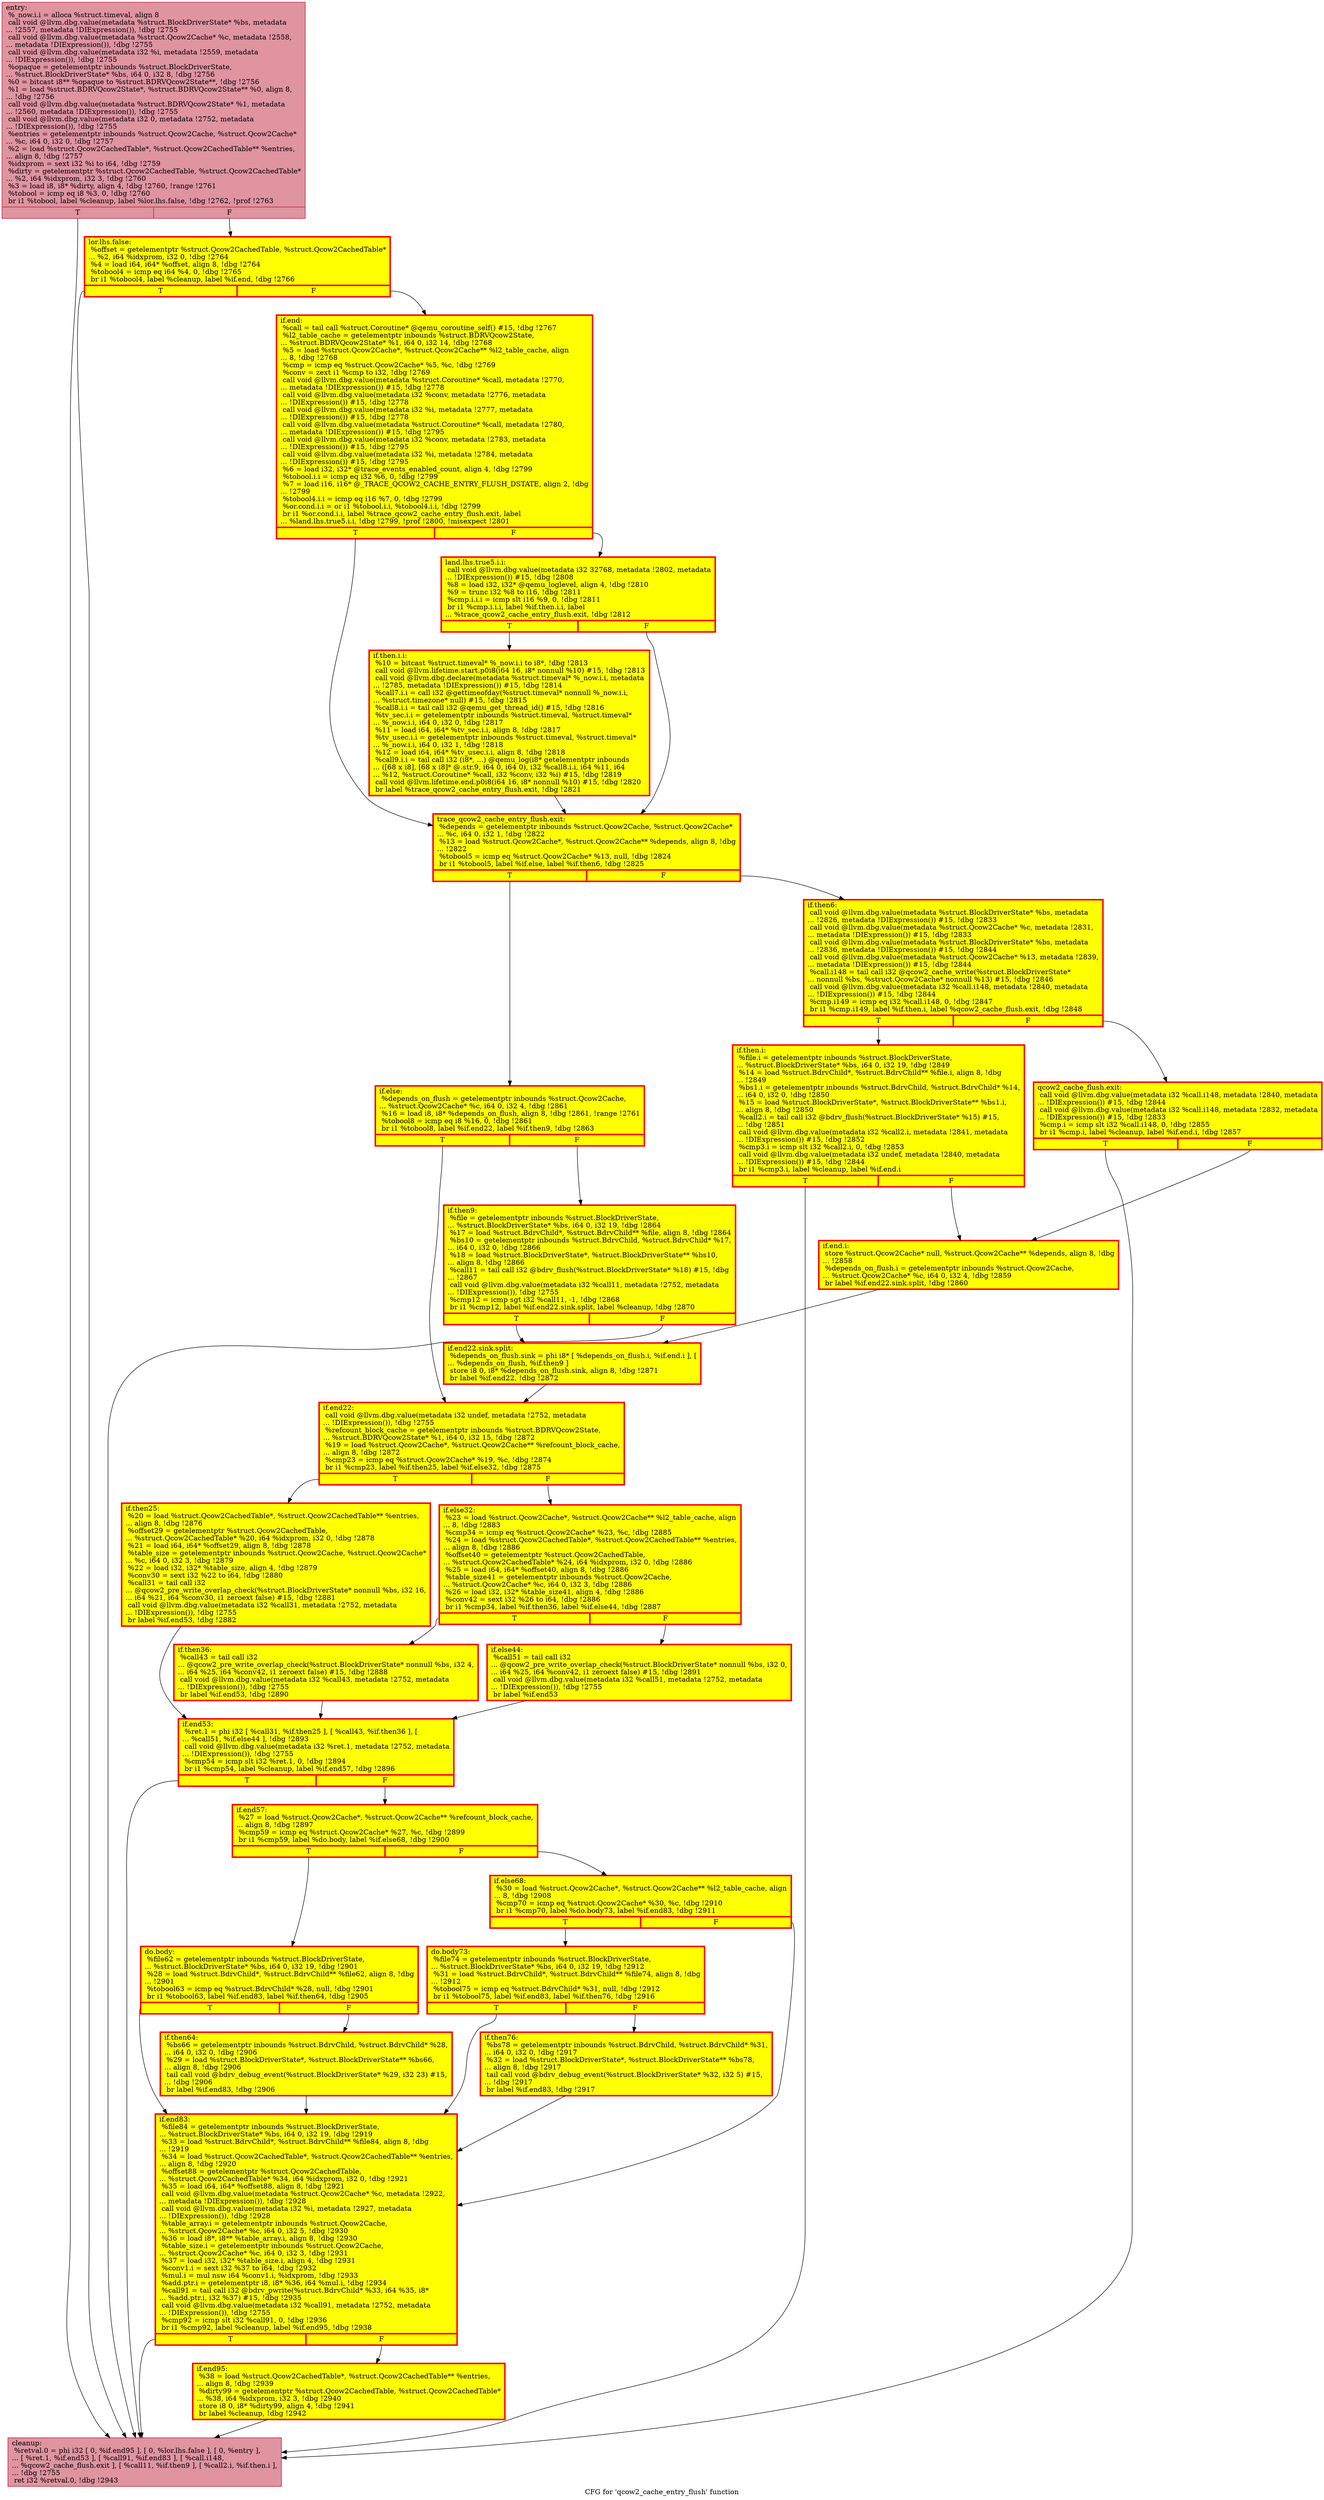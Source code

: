 digraph "CFG for 'qcow2_cache_entry_flush' function" {
	label="CFG for 'qcow2_cache_entry_flush' function";

	Node0x560add498e70 [shape=record,color="#b70d28ff", style=filled, fillcolor="#b70d2870",label="{entry:\l  %_now.i.i = alloca %struct.timeval, align 8\l  call void @llvm.dbg.value(metadata %struct.BlockDriverState* %bs, metadata\l... !2557, metadata !DIExpression()), !dbg !2755\l  call void @llvm.dbg.value(metadata %struct.Qcow2Cache* %c, metadata !2558,\l... metadata !DIExpression()), !dbg !2755\l  call void @llvm.dbg.value(metadata i32 %i, metadata !2559, metadata\l... !DIExpression()), !dbg !2755\l  %opaque = getelementptr inbounds %struct.BlockDriverState,\l... %struct.BlockDriverState* %bs, i64 0, i32 8, !dbg !2756\l  %0 = bitcast i8** %opaque to %struct.BDRVQcow2State**, !dbg !2756\l  %1 = load %struct.BDRVQcow2State*, %struct.BDRVQcow2State** %0, align 8,\l... !dbg !2756\l  call void @llvm.dbg.value(metadata %struct.BDRVQcow2State* %1, metadata\l... !2560, metadata !DIExpression()), !dbg !2755\l  call void @llvm.dbg.value(metadata i32 0, metadata !2752, metadata\l... !DIExpression()), !dbg !2755\l  %entries = getelementptr inbounds %struct.Qcow2Cache, %struct.Qcow2Cache*\l... %c, i64 0, i32 0, !dbg !2757\l  %2 = load %struct.Qcow2CachedTable*, %struct.Qcow2CachedTable** %entries,\l... align 8, !dbg !2757\l  %idxprom = sext i32 %i to i64, !dbg !2759\l  %dirty = getelementptr %struct.Qcow2CachedTable, %struct.Qcow2CachedTable*\l... %2, i64 %idxprom, i32 3, !dbg !2760\l  %3 = load i8, i8* %dirty, align 4, !dbg !2760, !range !2761\l  %tobool = icmp eq i8 %3, 0, !dbg !2760\l  br i1 %tobool, label %cleanup, label %lor.lhs.false, !dbg !2762, !prof !2763\l|{<s0>T|<s1>F}}"];
	Node0x560add498e70:s0 -> Node0x560add49f900;
	Node0x560add498e70:s1 -> Node0x560add49ede0;
	Node0x560add49ede0 [shape=record,penwidth=3.0, style="filled", color="red", fillcolor="yellow",label="{lor.lhs.false:                                    \l  %offset = getelementptr %struct.Qcow2CachedTable, %struct.Qcow2CachedTable*\l... %2, i64 %idxprom, i32 0, !dbg !2764\l  %4 = load i64, i64* %offset, align 8, !dbg !2764\l  %tobool4 = icmp eq i64 %4, 0, !dbg !2765\l  br i1 %tobool4, label %cleanup, label %if.end, !dbg !2766\l|{<s0>T|<s1>F}}"];
	Node0x560add49ede0:s0 -> Node0x560add49f900;
	Node0x560add49ede0:s1 -> Node0x560add49ed70;
	Node0x560add49ed70 [shape=record,penwidth=3.0, style="filled", color="red", fillcolor="yellow",label="{if.end:                                           \l  %call = tail call %struct.Coroutine* @qemu_coroutine_self() #15, !dbg !2767\l  %l2_table_cache = getelementptr inbounds %struct.BDRVQcow2State,\l... %struct.BDRVQcow2State* %1, i64 0, i32 14, !dbg !2768\l  %5 = load %struct.Qcow2Cache*, %struct.Qcow2Cache** %l2_table_cache, align\l... 8, !dbg !2768\l  %cmp = icmp eq %struct.Qcow2Cache* %5, %c, !dbg !2769\l  %conv = zext i1 %cmp to i32, !dbg !2769\l  call void @llvm.dbg.value(metadata %struct.Coroutine* %call, metadata !2770,\l... metadata !DIExpression()) #15, !dbg !2778\l  call void @llvm.dbg.value(metadata i32 %conv, metadata !2776, metadata\l... !DIExpression()) #15, !dbg !2778\l  call void @llvm.dbg.value(metadata i32 %i, metadata !2777, metadata\l... !DIExpression()) #15, !dbg !2778\l  call void @llvm.dbg.value(metadata %struct.Coroutine* %call, metadata !2780,\l... metadata !DIExpression()) #15, !dbg !2795\l  call void @llvm.dbg.value(metadata i32 %conv, metadata !2783, metadata\l... !DIExpression()) #15, !dbg !2795\l  call void @llvm.dbg.value(metadata i32 %i, metadata !2784, metadata\l... !DIExpression()) #15, !dbg !2795\l  %6 = load i32, i32* @trace_events_enabled_count, align 4, !dbg !2799\l  %tobool.i.i = icmp eq i32 %6, 0, !dbg !2799\l  %7 = load i16, i16* @_TRACE_QCOW2_CACHE_ENTRY_FLUSH_DSTATE, align 2, !dbg\l... !2799\l  %tobool4.i.i = icmp eq i16 %7, 0, !dbg !2799\l  %or.cond.i.i = or i1 %tobool.i.i, %tobool4.i.i, !dbg !2799\l  br i1 %or.cond.i.i, label %trace_qcow2_cache_entry_flush.exit, label\l... %land.lhs.true5.i.i, !dbg !2799, !prof !2800, !misexpect !2801\l|{<s0>T|<s1>F}}"];
	Node0x560add49ed70:s0 -> Node0x560add499290;
	Node0x560add49ed70:s1 -> Node0x560add495530;
	Node0x560add495530 [shape=record,penwidth=3.0, style="filled", color="red", fillcolor="yellow",label="{land.lhs.true5.i.i:                               \l  call void @llvm.dbg.value(metadata i32 32768, metadata !2802, metadata\l... !DIExpression()) #15, !dbg !2808\l  %8 = load i32, i32* @qemu_loglevel, align 4, !dbg !2810\l  %9 = trunc i32 %8 to i16, !dbg !2811\l  %cmp.i.i.i = icmp slt i16 %9, 0, !dbg !2811\l  br i1 %cmp.i.i.i, label %if.then.i.i, label\l... %trace_qcow2_cache_entry_flush.exit, !dbg !2812\l|{<s0>T|<s1>F}}"];
	Node0x560add495530:s0 -> Node0x560add269860;
	Node0x560add495530:s1 -> Node0x560add499290;
	Node0x560add269860 [shape=record,penwidth=3.0, style="filled", color="red", fillcolor="yellow",label="{if.then.i.i:                                      \l  %10 = bitcast %struct.timeval* %_now.i.i to i8*, !dbg !2813\l  call void @llvm.lifetime.start.p0i8(i64 16, i8* nonnull %10) #15, !dbg !2813\l  call void @llvm.dbg.declare(metadata %struct.timeval* %_now.i.i, metadata\l... !2785, metadata !DIExpression()) #15, !dbg !2814\l  %call7.i.i = call i32 @gettimeofday(%struct.timeval* nonnull %_now.i.i,\l... %struct.timezone* null) #15, !dbg !2815\l  %call8.i.i = tail call i32 @qemu_get_thread_id() #15, !dbg !2816\l  %tv_sec.i.i = getelementptr inbounds %struct.timeval, %struct.timeval*\l... %_now.i.i, i64 0, i32 0, !dbg !2817\l  %11 = load i64, i64* %tv_sec.i.i, align 8, !dbg !2817\l  %tv_usec.i.i = getelementptr inbounds %struct.timeval, %struct.timeval*\l... %_now.i.i, i64 0, i32 1, !dbg !2818\l  %12 = load i64, i64* %tv_usec.i.i, align 8, !dbg !2818\l  %call9.i.i = tail call i32 (i8*, ...) @qemu_log(i8* getelementptr inbounds\l... ([68 x i8], [68 x i8]* @.str.9, i64 0, i64 0), i32 %call8.i.i, i64 %11, i64\l... %12, %struct.Coroutine* %call, i32 %conv, i32 %i) #15, !dbg !2819\l  call void @llvm.lifetime.end.p0i8(i64 16, i8* nonnull %10) #15, !dbg !2820\l  br label %trace_qcow2_cache_entry_flush.exit, !dbg !2821\l}"];
	Node0x560add269860 -> Node0x560add499290;
	Node0x560add499290 [shape=record,penwidth=3.0, style="filled", color="red", fillcolor="yellow",label="{trace_qcow2_cache_entry_flush.exit:               \l  %depends = getelementptr inbounds %struct.Qcow2Cache, %struct.Qcow2Cache*\l... %c, i64 0, i32 1, !dbg !2822\l  %13 = load %struct.Qcow2Cache*, %struct.Qcow2Cache** %depends, align 8, !dbg\l... !2822\l  %tobool5 = icmp eq %struct.Qcow2Cache* %13, null, !dbg !2824\l  br i1 %tobool5, label %if.else, label %if.then6, !dbg !2825\l|{<s0>T|<s1>F}}"];
	Node0x560add499290:s0 -> Node0x560add4689e0;
	Node0x560add499290:s1 -> Node0x560add2688e0;
	Node0x560add2688e0 [shape=record,penwidth=3.0, style="filled", color="red", fillcolor="yellow",label="{if.then6:                                         \l  call void @llvm.dbg.value(metadata %struct.BlockDriverState* %bs, metadata\l... !2826, metadata !DIExpression()) #15, !dbg !2833\l  call void @llvm.dbg.value(metadata %struct.Qcow2Cache* %c, metadata !2831,\l... metadata !DIExpression()) #15, !dbg !2833\l  call void @llvm.dbg.value(metadata %struct.BlockDriverState* %bs, metadata\l... !2836, metadata !DIExpression()) #15, !dbg !2844\l  call void @llvm.dbg.value(metadata %struct.Qcow2Cache* %13, metadata !2839,\l... metadata !DIExpression()) #15, !dbg !2844\l  %call.i148 = tail call i32 @qcow2_cache_write(%struct.BlockDriverState*\l... nonnull %bs, %struct.Qcow2Cache* nonnull %13) #15, !dbg !2846\l  call void @llvm.dbg.value(metadata i32 %call.i148, metadata !2840, metadata\l... !DIExpression()) #15, !dbg !2844\l  %cmp.i149 = icmp eq i32 %call.i148, 0, !dbg !2847\l  br i1 %cmp.i149, label %if.then.i, label %qcow2_cache_flush.exit, !dbg !2848\l|{<s0>T|<s1>F}}"];
	Node0x560add2688e0:s0 -> Node0x560add4762a0;
	Node0x560add2688e0:s1 -> Node0x560add424840;
	Node0x560add4762a0 [shape=record,penwidth=3.0, style="filled", color="red", fillcolor="yellow",label="{if.then.i:                                        \l  %file.i = getelementptr inbounds %struct.BlockDriverState,\l... %struct.BlockDriverState* %bs, i64 0, i32 19, !dbg !2849\l  %14 = load %struct.BdrvChild*, %struct.BdrvChild** %file.i, align 8, !dbg\l... !2849\l  %bs1.i = getelementptr inbounds %struct.BdrvChild, %struct.BdrvChild* %14,\l... i64 0, i32 0, !dbg !2850\l  %15 = load %struct.BlockDriverState*, %struct.BlockDriverState** %bs1.i,\l... align 8, !dbg !2850\l  %call2.i = tail call i32 @bdrv_flush(%struct.BlockDriverState* %15) #15,\l... !dbg !2851\l  call void @llvm.dbg.value(metadata i32 %call2.i, metadata !2841, metadata\l... !DIExpression()) #15, !dbg !2852\l  %cmp3.i = icmp slt i32 %call2.i, 0, !dbg !2853\l  call void @llvm.dbg.value(metadata i32 undef, metadata !2840, metadata\l... !DIExpression()) #15, !dbg !2844\l  br i1 %cmp3.i, label %cleanup, label %if.end.i\l|{<s0>T|<s1>F}}"];
	Node0x560add4762a0:s0 -> Node0x560add49f900;
	Node0x560add4762a0:s1 -> Node0x560add266ec0;
	Node0x560add424840 [shape=record,penwidth=3.0, style="filled", color="red", fillcolor="yellow",label="{qcow2_cache_flush.exit:                           \l  call void @llvm.dbg.value(metadata i32 %call.i148, metadata !2840, metadata\l... !DIExpression()) #15, !dbg !2844\l  call void @llvm.dbg.value(metadata i32 %call.i148, metadata !2832, metadata\l... !DIExpression()) #15, !dbg !2833\l  %cmp.i = icmp slt i32 %call.i148, 0, !dbg !2855\l  br i1 %cmp.i, label %cleanup, label %if.end.i, !dbg !2857\l|{<s0>T|<s1>F}}"];
	Node0x560add424840:s0 -> Node0x560add49f900;
	Node0x560add424840:s1 -> Node0x560add266ec0;
	Node0x560add266ec0 [shape=record,penwidth=3.0, style="filled", color="red", fillcolor="yellow",label="{if.end.i:                                         \l  store %struct.Qcow2Cache* null, %struct.Qcow2Cache** %depends, align 8, !dbg\l... !2858\l  %depends_on_flush.i = getelementptr inbounds %struct.Qcow2Cache,\l... %struct.Qcow2Cache* %c, i64 0, i32 4, !dbg !2859\l  br label %if.end22.sink.split, !dbg !2860\l}"];
	Node0x560add266ec0 -> Node0x560add618ab0;
	Node0x560add4689e0 [shape=record,penwidth=3.0, style="filled", color="red", fillcolor="yellow",label="{if.else:                                          \l  %depends_on_flush = getelementptr inbounds %struct.Qcow2Cache,\l... %struct.Qcow2Cache* %c, i64 0, i32 4, !dbg !2861\l  %16 = load i8, i8* %depends_on_flush, align 8, !dbg !2861, !range !2761\l  %tobool8 = icmp eq i8 %16, 0, !dbg !2861\l  br i1 %tobool8, label %if.end22, label %if.then9, !dbg !2863\l|{<s0>T|<s1>F}}"];
	Node0x560add4689e0:s0 -> Node0x560add4ab840;
	Node0x560add4689e0:s1 -> Node0x560add4690d0;
	Node0x560add4690d0 [shape=record,penwidth=3.0, style="filled", color="red", fillcolor="yellow",label="{if.then9:                                         \l  %file = getelementptr inbounds %struct.BlockDriverState,\l... %struct.BlockDriverState* %bs, i64 0, i32 19, !dbg !2864\l  %17 = load %struct.BdrvChild*, %struct.BdrvChild** %file, align 8, !dbg !2864\l  %bs10 = getelementptr inbounds %struct.BdrvChild, %struct.BdrvChild* %17,\l... i64 0, i32 0, !dbg !2866\l  %18 = load %struct.BlockDriverState*, %struct.BlockDriverState** %bs10,\l... align 8, !dbg !2866\l  %call11 = tail call i32 @bdrv_flush(%struct.BlockDriverState* %18) #15, !dbg\l... !2867\l  call void @llvm.dbg.value(metadata i32 %call11, metadata !2752, metadata\l... !DIExpression()), !dbg !2755\l  %cmp12 = icmp sgt i32 %call11, -1, !dbg !2868\l  br i1 %cmp12, label %if.end22.sink.split, label %cleanup, !dbg !2870\l|{<s0>T|<s1>F}}"];
	Node0x560add4690d0:s0 -> Node0x560add618ab0;
	Node0x560add4690d0:s1 -> Node0x560add49f900;
	Node0x560add618ab0 [shape=record,penwidth=3.0, style="filled", color="red", fillcolor="yellow",label="{if.end22.sink.split:                              \l  %depends_on_flush.sink = phi i8* [ %depends_on_flush.i, %if.end.i ], [\l... %depends_on_flush, %if.then9 ]\l  store i8 0, i8* %depends_on_flush.sink, align 8, !dbg !2871\l  br label %if.end22, !dbg !2872\l}"];
	Node0x560add618ab0 -> Node0x560add4ab840;
	Node0x560add4ab840 [shape=record,penwidth=3.0, style="filled", color="red", fillcolor="yellow",label="{if.end22:                                         \l  call void @llvm.dbg.value(metadata i32 undef, metadata !2752, metadata\l... !DIExpression()), !dbg !2755\l  %refcount_block_cache = getelementptr inbounds %struct.BDRVQcow2State,\l... %struct.BDRVQcow2State* %1, i64 0, i32 15, !dbg !2872\l  %19 = load %struct.Qcow2Cache*, %struct.Qcow2Cache** %refcount_block_cache,\l... align 8, !dbg !2872\l  %cmp23 = icmp eq %struct.Qcow2Cache* %19, %c, !dbg !2874\l  br i1 %cmp23, label %if.then25, label %if.else32, !dbg !2875\l|{<s0>T|<s1>F}}"];
	Node0x560add4ab840:s0 -> Node0x560add4ac240;
	Node0x560add4ab840:s1 -> Node0x560add4ac2e0;
	Node0x560add4ac240 [shape=record,penwidth=3.0, style="filled", color="red", fillcolor="yellow",label="{if.then25:                                        \l  %20 = load %struct.Qcow2CachedTable*, %struct.Qcow2CachedTable** %entries,\l... align 8, !dbg !2876\l  %offset29 = getelementptr %struct.Qcow2CachedTable,\l... %struct.Qcow2CachedTable* %20, i64 %idxprom, i32 0, !dbg !2878\l  %21 = load i64, i64* %offset29, align 8, !dbg !2878\l  %table_size = getelementptr inbounds %struct.Qcow2Cache, %struct.Qcow2Cache*\l... %c, i64 0, i32 3, !dbg !2879\l  %22 = load i32, i32* %table_size, align 4, !dbg !2879\l  %conv30 = sext i32 %22 to i64, !dbg !2880\l  %call31 = tail call i32\l... @qcow2_pre_write_overlap_check(%struct.BlockDriverState* nonnull %bs, i32 16,\l... i64 %21, i64 %conv30, i1 zeroext false) #15, !dbg !2881\l  call void @llvm.dbg.value(metadata i32 %call31, metadata !2752, metadata\l... !DIExpression()), !dbg !2755\l  br label %if.end53, !dbg !2882\l}"];
	Node0x560add4ac240 -> Node0x560add4ac290;
	Node0x560add4ac2e0 [shape=record,penwidth=3.0, style="filled", color="red", fillcolor="yellow",label="{if.else32:                                        \l  %23 = load %struct.Qcow2Cache*, %struct.Qcow2Cache** %l2_table_cache, align\l... 8, !dbg !2883\l  %cmp34 = icmp eq %struct.Qcow2Cache* %23, %c, !dbg !2885\l  %24 = load %struct.Qcow2CachedTable*, %struct.Qcow2CachedTable** %entries,\l... align 8, !dbg !2886\l  %offset40 = getelementptr %struct.Qcow2CachedTable,\l... %struct.Qcow2CachedTable* %24, i64 %idxprom, i32 0, !dbg !2886\l  %25 = load i64, i64* %offset40, align 8, !dbg !2886\l  %table_size41 = getelementptr inbounds %struct.Qcow2Cache,\l... %struct.Qcow2Cache* %c, i64 0, i32 3, !dbg !2886\l  %26 = load i32, i32* %table_size41, align 4, !dbg !2886\l  %conv42 = sext i32 %26 to i64, !dbg !2886\l  br i1 %cmp34, label %if.then36, label %if.else44, !dbg !2887\l|{<s0>T|<s1>F}}"];
	Node0x560add4ac2e0:s0 -> Node0x560add4ae2a0;
	Node0x560add4ac2e0:s1 -> Node0x560add4ae340;
	Node0x560add4ae2a0 [shape=record,penwidth=3.0, style="filled", color="red", fillcolor="yellow",label="{if.then36:                                        \l  %call43 = tail call i32\l... @qcow2_pre_write_overlap_check(%struct.BlockDriverState* nonnull %bs, i32 4,\l... i64 %25, i64 %conv42, i1 zeroext false) #15, !dbg !2888\l  call void @llvm.dbg.value(metadata i32 %call43, metadata !2752, metadata\l... !DIExpression()), !dbg !2755\l  br label %if.end53, !dbg !2890\l}"];
	Node0x560add4ae2a0 -> Node0x560add4ac290;
	Node0x560add4ae340 [shape=record,penwidth=3.0, style="filled", color="red", fillcolor="yellow",label="{if.else44:                                        \l  %call51 = tail call i32\l... @qcow2_pre_write_overlap_check(%struct.BlockDriverState* nonnull %bs, i32 0,\l... i64 %25, i64 %conv42, i1 zeroext false) #15, !dbg !2891\l  call void @llvm.dbg.value(metadata i32 %call51, metadata !2752, metadata\l... !DIExpression()), !dbg !2755\l  br label %if.end53\l}"];
	Node0x560add4ae340 -> Node0x560add4ac290;
	Node0x560add4ac290 [shape=record,penwidth=3.0, style="filled", color="red", fillcolor="yellow",label="{if.end53:                                         \l  %ret.1 = phi i32 [ %call31, %if.then25 ], [ %call43, %if.then36 ], [\l... %call51, %if.else44 ], !dbg !2893\l  call void @llvm.dbg.value(metadata i32 %ret.1, metadata !2752, metadata\l... !DIExpression()), !dbg !2755\l  %cmp54 = icmp slt i32 %ret.1, 0, !dbg !2894\l  br i1 %cmp54, label %cleanup, label %if.end57, !dbg !2896\l|{<s0>T|<s1>F}}"];
	Node0x560add4ac290:s0 -> Node0x560add49f900;
	Node0x560add4ac290:s1 -> Node0x560add4b0070;
	Node0x560add4b0070 [shape=record,penwidth=3.0, style="filled", color="red", fillcolor="yellow",label="{if.end57:                                         \l  %27 = load %struct.Qcow2Cache*, %struct.Qcow2Cache** %refcount_block_cache,\l... align 8, !dbg !2897\l  %cmp59 = icmp eq %struct.Qcow2Cache* %27, %c, !dbg !2899\l  br i1 %cmp59, label %do.body, label %if.else68, !dbg !2900\l|{<s0>T|<s1>F}}"];
	Node0x560add4b0070:s0 -> Node0x560add4b0ef0;
	Node0x560add4b0070:s1 -> Node0x560add4b0840;
	Node0x560add4b0ef0 [shape=record,penwidth=3.0, style="filled", color="red", fillcolor="yellow",label="{do.body:                                          \l  %file62 = getelementptr inbounds %struct.BlockDriverState,\l... %struct.BlockDriverState* %bs, i64 0, i32 19, !dbg !2901\l  %28 = load %struct.BdrvChild*, %struct.BdrvChild** %file62, align 8, !dbg\l... !2901\l  %tobool63 = icmp eq %struct.BdrvChild* %28, null, !dbg !2901\l  br i1 %tobool63, label %if.end83, label %if.then64, !dbg !2905\l|{<s0>T|<s1>F}}"];
	Node0x560add4b0ef0:s0 -> Node0x560add4b07f0;
	Node0x560add4b0ef0:s1 -> Node0x560add4b1010;
	Node0x560add4b1010 [shape=record,penwidth=3.0, style="filled", color="red", fillcolor="yellow",label="{if.then64:                                        \l  %bs66 = getelementptr inbounds %struct.BdrvChild, %struct.BdrvChild* %28,\l... i64 0, i32 0, !dbg !2906\l  %29 = load %struct.BlockDriverState*, %struct.BlockDriverState** %bs66,\l... align 8, !dbg !2906\l  tail call void @bdrv_debug_event(%struct.BlockDriverState* %29, i32 23) #15,\l... !dbg !2906\l  br label %if.end83, !dbg !2906\l}"];
	Node0x560add4b1010 -> Node0x560add4b07f0;
	Node0x560add4b0840 [shape=record,penwidth=3.0, style="filled", color="red", fillcolor="yellow",label="{if.else68:                                        \l  %30 = load %struct.Qcow2Cache*, %struct.Qcow2Cache** %l2_table_cache, align\l... 8, !dbg !2908\l  %cmp70 = icmp eq %struct.Qcow2Cache* %30, %c, !dbg !2910\l  br i1 %cmp70, label %do.body73, label %if.end83, !dbg !2911\l|{<s0>T|<s1>F}}"];
	Node0x560add4b0840:s0 -> Node0x560add4abef0;
	Node0x560add4b0840:s1 -> Node0x560add4b07f0;
	Node0x560add4abef0 [shape=record,penwidth=3.0, style="filled", color="red", fillcolor="yellow",label="{do.body73:                                        \l  %file74 = getelementptr inbounds %struct.BlockDriverState,\l... %struct.BlockDriverState* %bs, i64 0, i32 19, !dbg !2912\l  %31 = load %struct.BdrvChild*, %struct.BdrvChild** %file74, align 8, !dbg\l... !2912\l  %tobool75 = icmp eq %struct.BdrvChild* %31, null, !dbg !2912\l  br i1 %tobool75, label %if.end83, label %if.then76, !dbg !2916\l|{<s0>T|<s1>F}}"];
	Node0x560add4abef0:s0 -> Node0x560add4b07f0;
	Node0x560add4abef0:s1 -> Node0x560add4ac040;
	Node0x560add4ac040 [shape=record,penwidth=3.0, style="filled", color="red", fillcolor="yellow",label="{if.then76:                                        \l  %bs78 = getelementptr inbounds %struct.BdrvChild, %struct.BdrvChild* %31,\l... i64 0, i32 0, !dbg !2917\l  %32 = load %struct.BlockDriverState*, %struct.BlockDriverState** %bs78,\l... align 8, !dbg !2917\l  tail call void @bdrv_debug_event(%struct.BlockDriverState* %32, i32 5) #15,\l... !dbg !2917\l  br label %if.end83, !dbg !2917\l}"];
	Node0x560add4ac040 -> Node0x560add4b07f0;
	Node0x560add4b07f0 [shape=record,penwidth=3.0, style="filled", color="red", fillcolor="yellow",label="{if.end83:                                         \l  %file84 = getelementptr inbounds %struct.BlockDriverState,\l... %struct.BlockDriverState* %bs, i64 0, i32 19, !dbg !2919\l  %33 = load %struct.BdrvChild*, %struct.BdrvChild** %file84, align 8, !dbg\l... !2919\l  %34 = load %struct.Qcow2CachedTable*, %struct.Qcow2CachedTable** %entries,\l... align 8, !dbg !2920\l  %offset88 = getelementptr %struct.Qcow2CachedTable,\l... %struct.Qcow2CachedTable* %34, i64 %idxprom, i32 0, !dbg !2921\l  %35 = load i64, i64* %offset88, align 8, !dbg !2921\l  call void @llvm.dbg.value(metadata %struct.Qcow2Cache* %c, metadata !2922,\l... metadata !DIExpression()), !dbg !2928\l  call void @llvm.dbg.value(metadata i32 %i, metadata !2927, metadata\l... !DIExpression()), !dbg !2928\l  %table_array.i = getelementptr inbounds %struct.Qcow2Cache,\l... %struct.Qcow2Cache* %c, i64 0, i32 5, !dbg !2930\l  %36 = load i8*, i8** %table_array.i, align 8, !dbg !2930\l  %table_size.i = getelementptr inbounds %struct.Qcow2Cache,\l... %struct.Qcow2Cache* %c, i64 0, i32 3, !dbg !2931\l  %37 = load i32, i32* %table_size.i, align 4, !dbg !2931\l  %conv1.i = sext i32 %37 to i64, !dbg !2932\l  %mul.i = mul nsw i64 %conv1.i, %idxprom, !dbg !2933\l  %add.ptr.i = getelementptr i8, i8* %36, i64 %mul.i, !dbg !2934\l  %call91 = tail call i32 @bdrv_pwrite(%struct.BdrvChild* %33, i64 %35, i8*\l... %add.ptr.i, i32 %37) #15, !dbg !2935\l  call void @llvm.dbg.value(metadata i32 %call91, metadata !2752, metadata\l... !DIExpression()), !dbg !2755\l  %cmp92 = icmp slt i32 %call91, 0, !dbg !2936\l  br i1 %cmp92, label %cleanup, label %if.end95, !dbg !2938\l|{<s0>T|<s1>F}}"];
	Node0x560add4b07f0:s0 -> Node0x560add49f900;
	Node0x560add4b07f0:s1 -> Node0x560add4b4d10;
	Node0x560add4b4d10 [shape=record,penwidth=3.0, style="filled", color="red", fillcolor="yellow",label="{if.end95:                                         \l  %38 = load %struct.Qcow2CachedTable*, %struct.Qcow2CachedTable** %entries,\l... align 8, !dbg !2939\l  %dirty99 = getelementptr %struct.Qcow2CachedTable, %struct.Qcow2CachedTable*\l... %38, i64 %idxprom, i32 3, !dbg !2940\l  store i8 0, i8* %dirty99, align 4, !dbg !2941\l  br label %cleanup, !dbg !2942\l}"];
	Node0x560add4b4d10 -> Node0x560add49f900;
	Node0x560add49f900 [shape=record,color="#b70d28ff", style=filled, fillcolor="#b70d2870",label="{cleanup:                                          \l  %retval.0 = phi i32 [ 0, %if.end95 ], [ 0, %lor.lhs.false ], [ 0, %entry ],\l... [ %ret.1, %if.end53 ], [ %call91, %if.end83 ], [ %call.i148,\l... %qcow2_cache_flush.exit ], [ %call11, %if.then9 ], [ %call2.i, %if.then.i ],\l... !dbg !2755\l  ret i32 %retval.0, !dbg !2943\l}"];
}
